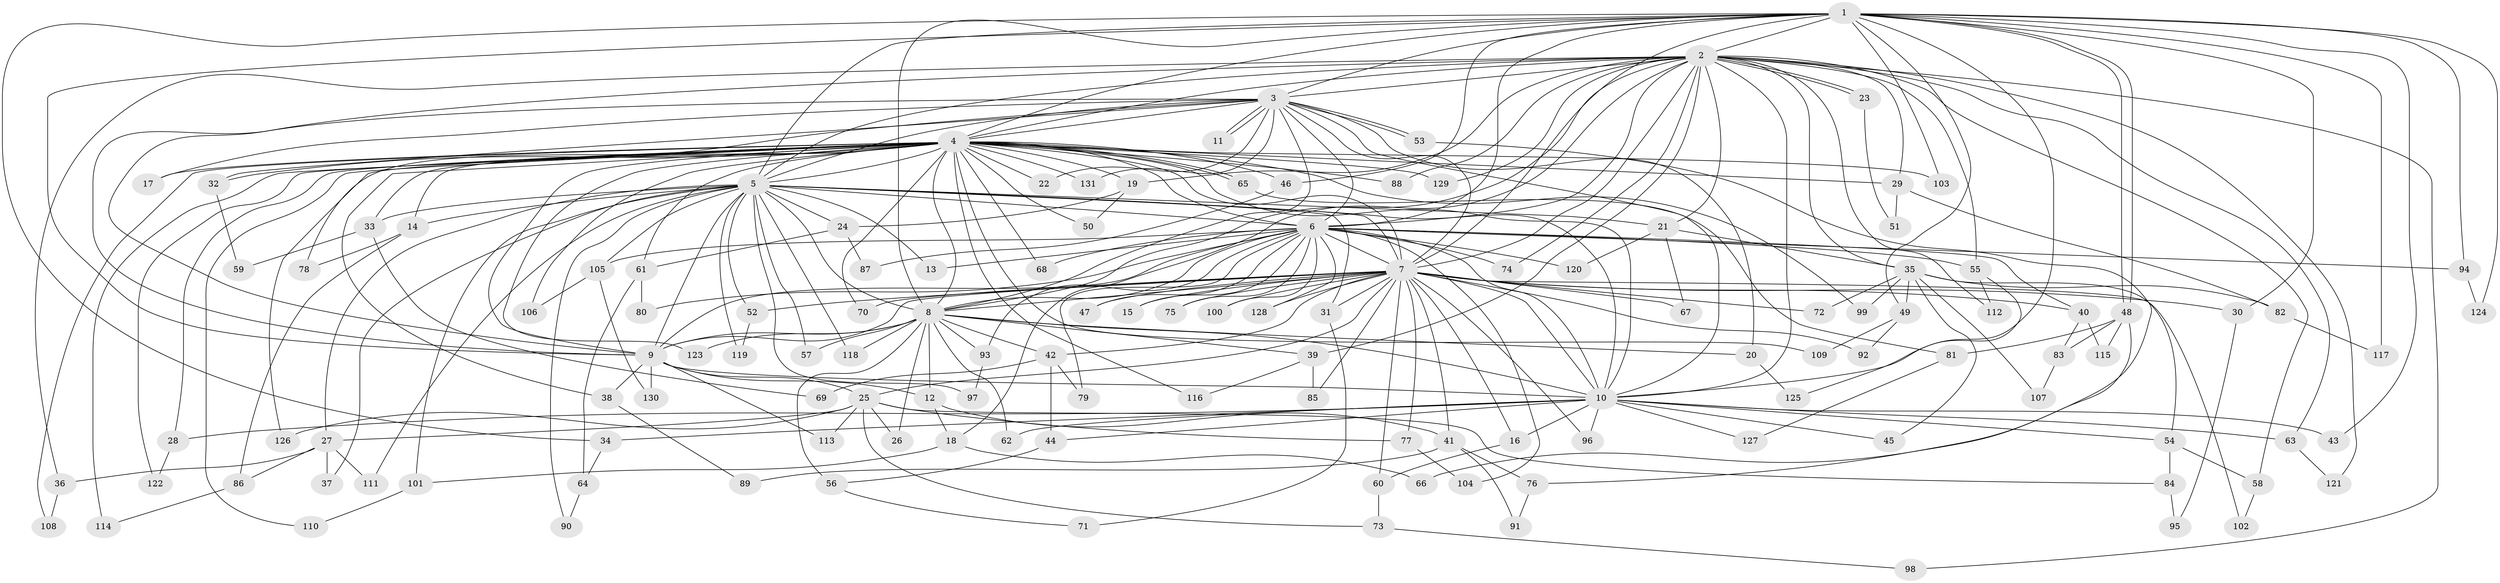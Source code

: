 // Generated by graph-tools (version 1.1) at 2025/11/02/27/25 16:11:01]
// undirected, 131 vertices, 287 edges
graph export_dot {
graph [start="1"]
  node [color=gray90,style=filled];
  1;
  2;
  3;
  4;
  5;
  6;
  7;
  8;
  9;
  10;
  11;
  12;
  13;
  14;
  15;
  16;
  17;
  18;
  19;
  20;
  21;
  22;
  23;
  24;
  25;
  26;
  27;
  28;
  29;
  30;
  31;
  32;
  33;
  34;
  35;
  36;
  37;
  38;
  39;
  40;
  41;
  42;
  43;
  44;
  45;
  46;
  47;
  48;
  49;
  50;
  51;
  52;
  53;
  54;
  55;
  56;
  57;
  58;
  59;
  60;
  61;
  62;
  63;
  64;
  65;
  66;
  67;
  68;
  69;
  70;
  71;
  72;
  73;
  74;
  75;
  76;
  77;
  78;
  79;
  80;
  81;
  82;
  83;
  84;
  85;
  86;
  87;
  88;
  89;
  90;
  91;
  92;
  93;
  94;
  95;
  96;
  97;
  98;
  99;
  100;
  101;
  102;
  103;
  104;
  105;
  106;
  107;
  108;
  109;
  110;
  111;
  112;
  113;
  114;
  115;
  116;
  117;
  118;
  119;
  120;
  121;
  122;
  123;
  124;
  125;
  126;
  127;
  128;
  129;
  130;
  131;
  1 -- 2;
  1 -- 3;
  1 -- 4;
  1 -- 5;
  1 -- 6;
  1 -- 7;
  1 -- 8;
  1 -- 9;
  1 -- 10;
  1 -- 30;
  1 -- 34;
  1 -- 43;
  1 -- 46;
  1 -- 48;
  1 -- 48;
  1 -- 49;
  1 -- 94;
  1 -- 103;
  1 -- 117;
  1 -- 124;
  2 -- 3;
  2 -- 4;
  2 -- 5;
  2 -- 6;
  2 -- 7;
  2 -- 8;
  2 -- 9;
  2 -- 10;
  2 -- 18;
  2 -- 19;
  2 -- 21;
  2 -- 23;
  2 -- 23;
  2 -- 29;
  2 -- 35;
  2 -- 36;
  2 -- 39;
  2 -- 55;
  2 -- 58;
  2 -- 63;
  2 -- 74;
  2 -- 88;
  2 -- 98;
  2 -- 112;
  2 -- 121;
  2 -- 129;
  3 -- 4;
  3 -- 5;
  3 -- 6;
  3 -- 7;
  3 -- 8;
  3 -- 9;
  3 -- 10;
  3 -- 11;
  3 -- 11;
  3 -- 17;
  3 -- 20;
  3 -- 22;
  3 -- 32;
  3 -- 53;
  3 -- 53;
  3 -- 78;
  3 -- 131;
  4 -- 5;
  4 -- 6;
  4 -- 7;
  4 -- 8;
  4 -- 9;
  4 -- 10;
  4 -- 14;
  4 -- 17;
  4 -- 19;
  4 -- 22;
  4 -- 28;
  4 -- 29;
  4 -- 32;
  4 -- 33;
  4 -- 38;
  4 -- 46;
  4 -- 50;
  4 -- 61;
  4 -- 65;
  4 -- 65;
  4 -- 68;
  4 -- 70;
  4 -- 88;
  4 -- 99;
  4 -- 103;
  4 -- 106;
  4 -- 108;
  4 -- 109;
  4 -- 110;
  4 -- 114;
  4 -- 116;
  4 -- 122;
  4 -- 123;
  4 -- 126;
  4 -- 129;
  4 -- 131;
  5 -- 6;
  5 -- 7;
  5 -- 8;
  5 -- 9;
  5 -- 10;
  5 -- 13;
  5 -- 14;
  5 -- 21;
  5 -- 24;
  5 -- 27;
  5 -- 31;
  5 -- 33;
  5 -- 37;
  5 -- 52;
  5 -- 57;
  5 -- 90;
  5 -- 97;
  5 -- 101;
  5 -- 105;
  5 -- 111;
  5 -- 118;
  5 -- 119;
  6 -- 7;
  6 -- 8;
  6 -- 9;
  6 -- 10;
  6 -- 13;
  6 -- 15;
  6 -- 40;
  6 -- 47;
  6 -- 55;
  6 -- 68;
  6 -- 74;
  6 -- 75;
  6 -- 79;
  6 -- 80;
  6 -- 93;
  6 -- 94;
  6 -- 100;
  6 -- 104;
  6 -- 105;
  6 -- 120;
  6 -- 128;
  7 -- 8;
  7 -- 9;
  7 -- 10;
  7 -- 15;
  7 -- 16;
  7 -- 25;
  7 -- 30;
  7 -- 31;
  7 -- 40;
  7 -- 41;
  7 -- 42;
  7 -- 47;
  7 -- 52;
  7 -- 60;
  7 -- 67;
  7 -- 70;
  7 -- 72;
  7 -- 75;
  7 -- 77;
  7 -- 85;
  7 -- 92;
  7 -- 96;
  7 -- 100;
  7 -- 102;
  7 -- 128;
  8 -- 9;
  8 -- 10;
  8 -- 12;
  8 -- 20;
  8 -- 26;
  8 -- 39;
  8 -- 42;
  8 -- 56;
  8 -- 57;
  8 -- 62;
  8 -- 93;
  8 -- 118;
  8 -- 123;
  9 -- 10;
  9 -- 12;
  9 -- 25;
  9 -- 38;
  9 -- 113;
  9 -- 130;
  10 -- 16;
  10 -- 28;
  10 -- 34;
  10 -- 43;
  10 -- 44;
  10 -- 45;
  10 -- 54;
  10 -- 62;
  10 -- 63;
  10 -- 96;
  10 -- 127;
  12 -- 18;
  12 -- 41;
  14 -- 78;
  14 -- 86;
  16 -- 60;
  18 -- 66;
  18 -- 101;
  19 -- 24;
  19 -- 50;
  20 -- 125;
  21 -- 35;
  21 -- 67;
  21 -- 120;
  23 -- 51;
  24 -- 61;
  24 -- 87;
  25 -- 26;
  25 -- 27;
  25 -- 73;
  25 -- 77;
  25 -- 84;
  25 -- 113;
  25 -- 126;
  27 -- 36;
  27 -- 37;
  27 -- 86;
  27 -- 111;
  28 -- 122;
  29 -- 51;
  29 -- 82;
  30 -- 95;
  31 -- 71;
  32 -- 59;
  33 -- 59;
  33 -- 69;
  34 -- 64;
  35 -- 45;
  35 -- 49;
  35 -- 54;
  35 -- 72;
  35 -- 82;
  35 -- 99;
  35 -- 107;
  36 -- 108;
  38 -- 89;
  39 -- 85;
  39 -- 116;
  40 -- 83;
  40 -- 115;
  41 -- 76;
  41 -- 89;
  41 -- 91;
  42 -- 44;
  42 -- 69;
  42 -- 79;
  44 -- 56;
  46 -- 87;
  48 -- 76;
  48 -- 81;
  48 -- 83;
  48 -- 115;
  49 -- 92;
  49 -- 109;
  52 -- 119;
  53 -- 66;
  54 -- 58;
  54 -- 84;
  55 -- 112;
  55 -- 125;
  56 -- 71;
  58 -- 102;
  60 -- 73;
  61 -- 64;
  61 -- 80;
  63 -- 121;
  64 -- 90;
  65 -- 81;
  73 -- 98;
  76 -- 91;
  77 -- 104;
  81 -- 127;
  82 -- 117;
  83 -- 107;
  84 -- 95;
  86 -- 114;
  93 -- 97;
  94 -- 124;
  101 -- 110;
  105 -- 106;
  105 -- 130;
}
